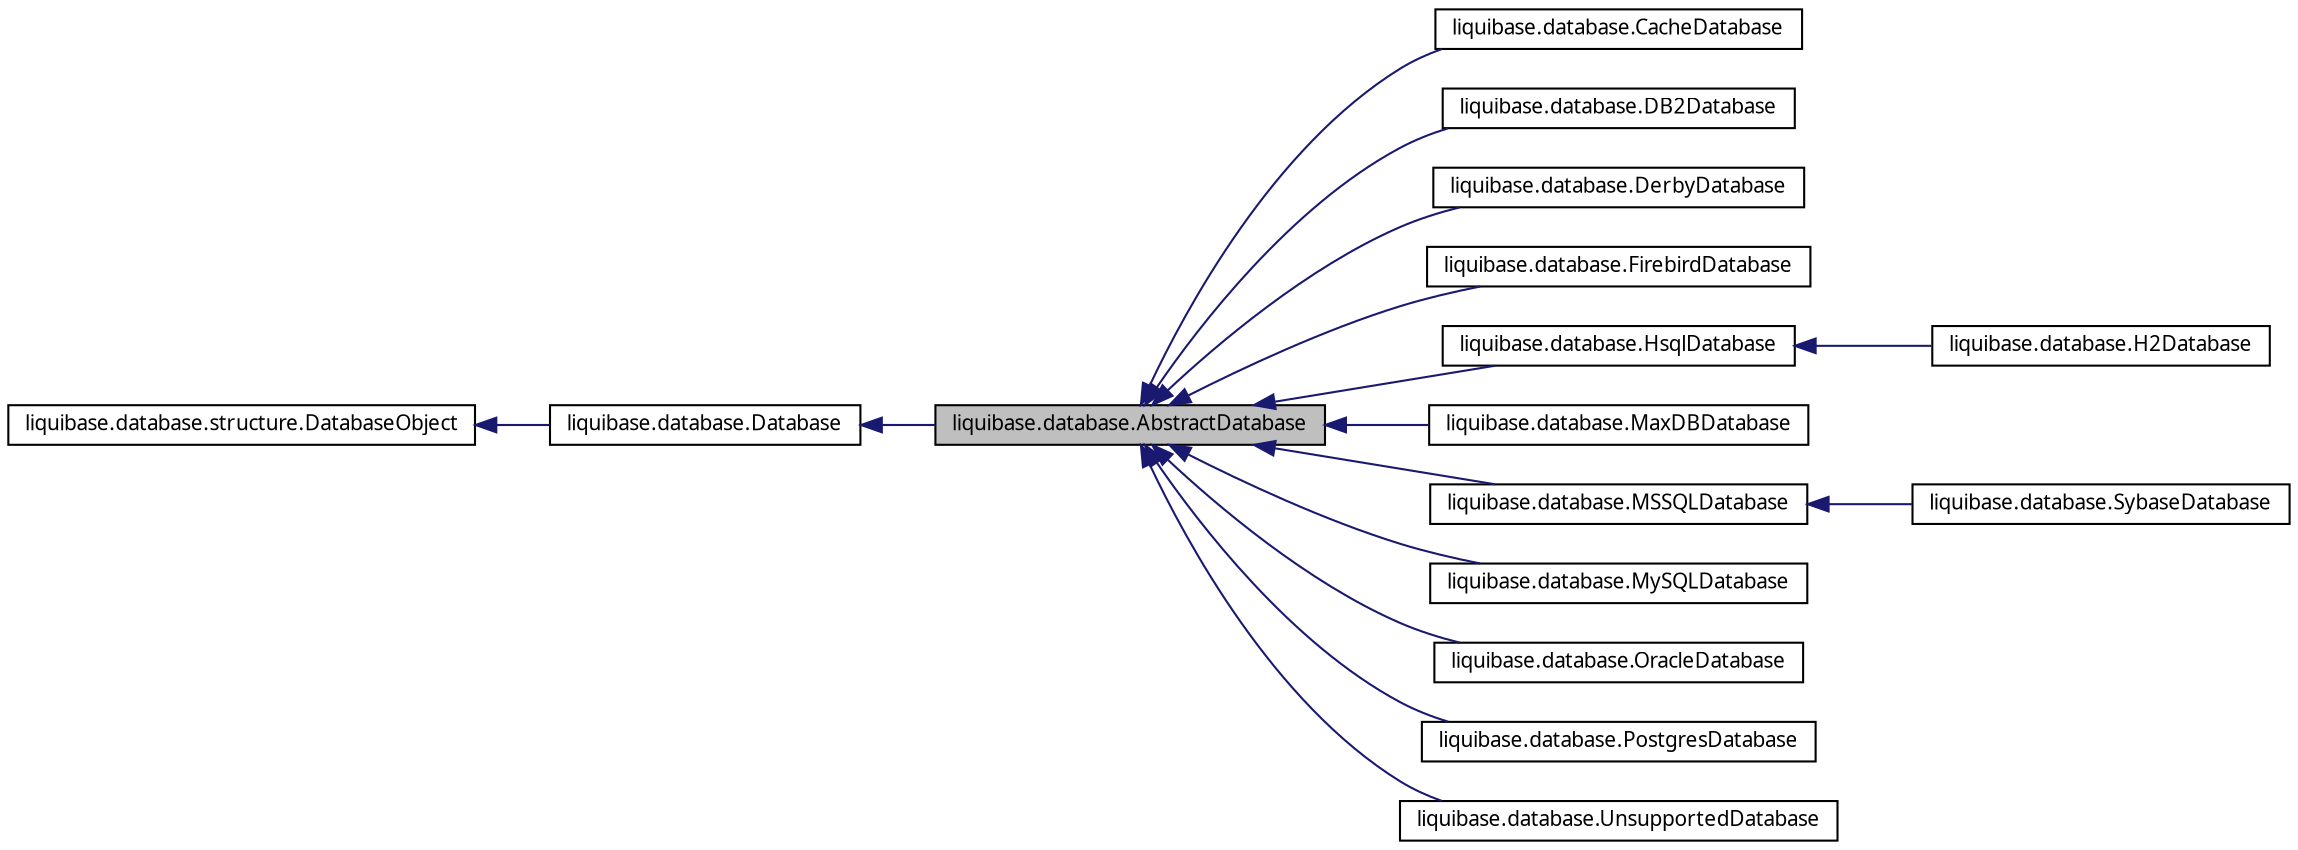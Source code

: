 digraph G
{
  edge [fontname="FreeSans.ttf",fontsize=10,labelfontname="FreeSans.ttf",labelfontsize=10];
  node [fontname="FreeSans.ttf",fontsize=10,shape=record];
  rankdir=LR;
  Node1 [label="liquibase.database.AbstractDatabase",height=0.2,width=0.4,color="black", fillcolor="grey75", style="filled" fontcolor="black"];
  Node2 -> Node1 [dir=back,color="midnightblue",fontsize=10,style="solid",fontname="FreeSans.ttf"];
  Node2 [label="liquibase.database.Database",height=0.2,width=0.4,color="black", fillcolor="white", style="filled",URL="$interfaceliquibase_1_1database_1_1_database.html"];
  Node3 -> Node2 [dir=back,color="midnightblue",fontsize=10,style="solid",fontname="FreeSans.ttf"];
  Node3 [label="liquibase.database.structure.DatabaseObject",height=0.2,width=0.4,color="black", fillcolor="white", style="filled",URL="$interfaceliquibase_1_1database_1_1structure_1_1_database_object.html"];
  Node1 -> Node4 [dir=back,color="midnightblue",fontsize=10,style="solid",fontname="FreeSans.ttf"];
  Node4 [label="liquibase.database.CacheDatabase",height=0.2,width=0.4,color="black", fillcolor="white", style="filled",URL="$classliquibase_1_1database_1_1_cache_database.html"];
  Node1 -> Node5 [dir=back,color="midnightblue",fontsize=10,style="solid",fontname="FreeSans.ttf"];
  Node5 [label="liquibase.database.DB2Database",height=0.2,width=0.4,color="black", fillcolor="white", style="filled",URL="$classliquibase_1_1database_1_1_d_b2_database.html"];
  Node1 -> Node6 [dir=back,color="midnightblue",fontsize=10,style="solid",fontname="FreeSans.ttf"];
  Node6 [label="liquibase.database.DerbyDatabase",height=0.2,width=0.4,color="black", fillcolor="white", style="filled",URL="$classliquibase_1_1database_1_1_derby_database.html"];
  Node1 -> Node7 [dir=back,color="midnightblue",fontsize=10,style="solid",fontname="FreeSans.ttf"];
  Node7 [label="liquibase.database.FirebirdDatabase",height=0.2,width=0.4,color="black", fillcolor="white", style="filled",URL="$classliquibase_1_1database_1_1_firebird_database.html",tooltip="Firebird database implementation."];
  Node1 -> Node8 [dir=back,color="midnightblue",fontsize=10,style="solid",fontname="FreeSans.ttf"];
  Node8 [label="liquibase.database.HsqlDatabase",height=0.2,width=0.4,color="black", fillcolor="white", style="filled",URL="$classliquibase_1_1database_1_1_hsql_database.html"];
  Node8 -> Node9 [dir=back,color="midnightblue",fontsize=10,style="solid",fontname="FreeSans.ttf"];
  Node9 [label="liquibase.database.H2Database",height=0.2,width=0.4,color="black", fillcolor="white", style="filled",URL="$classliquibase_1_1database_1_1_h2_database.html"];
  Node1 -> Node10 [dir=back,color="midnightblue",fontsize=10,style="solid",fontname="FreeSans.ttf"];
  Node10 [label="liquibase.database.MaxDBDatabase",height=0.2,width=0.4,color="black", fillcolor="white", style="filled",URL="$classliquibase_1_1database_1_1_max_d_b_database.html"];
  Node1 -> Node11 [dir=back,color="midnightblue",fontsize=10,style="solid",fontname="FreeSans.ttf"];
  Node11 [label="liquibase.database.MSSQLDatabase",height=0.2,width=0.4,color="black", fillcolor="white", style="filled",URL="$classliquibase_1_1database_1_1_m_s_s_q_l_database.html",tooltip="Encapsulates MS-SQL database support."];
  Node11 -> Node12 [dir=back,color="midnightblue",fontsize=10,style="solid",fontname="FreeSans.ttf"];
  Node12 [label="liquibase.database.SybaseDatabase",height=0.2,width=0.4,color="black", fillcolor="white", style="filled",URL="$classliquibase_1_1database_1_1_sybase_database.html"];
  Node1 -> Node13 [dir=back,color="midnightblue",fontsize=10,style="solid",fontname="FreeSans.ttf"];
  Node13 [label="liquibase.database.MySQLDatabase",height=0.2,width=0.4,color="black", fillcolor="white", style="filled",URL="$classliquibase_1_1database_1_1_my_s_q_l_database.html",tooltip="Encapsulates MySQL database support."];
  Node1 -> Node14 [dir=back,color="midnightblue",fontsize=10,style="solid",fontname="FreeSans.ttf"];
  Node14 [label="liquibase.database.OracleDatabase",height=0.2,width=0.4,color="black", fillcolor="white", style="filled",URL="$classliquibase_1_1database_1_1_oracle_database.html",tooltip="Encapsulates Oracle database support."];
  Node1 -> Node15 [dir=back,color="midnightblue",fontsize=10,style="solid",fontname="FreeSans.ttf"];
  Node15 [label="liquibase.database.PostgresDatabase",height=0.2,width=0.4,color="black", fillcolor="white", style="filled",URL="$classliquibase_1_1database_1_1_postgres_database.html",tooltip="Encapsulates PostgreSQL database support."];
  Node1 -> Node16 [dir=back,color="midnightblue",fontsize=10,style="solid",fontname="FreeSans.ttf"];
  Node16 [label="liquibase.database.UnsupportedDatabase",height=0.2,width=0.4,color="black", fillcolor="white", style="filled",URL="$classliquibase_1_1database_1_1_unsupported_database.html"];
}
